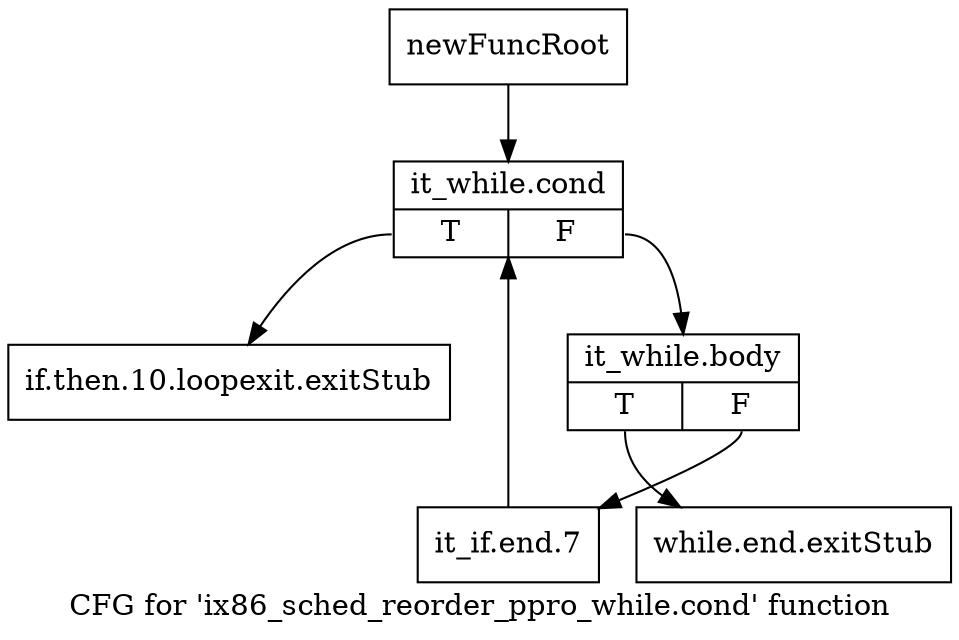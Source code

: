 digraph "CFG for 'ix86_sched_reorder_ppro_while.cond' function" {
	label="CFG for 'ix86_sched_reorder_ppro_while.cond' function";

	Node0xc6f7b10 [shape=record,label="{newFuncRoot}"];
	Node0xc6f7b10 -> Node0xc6f7c00;
	Node0xc6f7b60 [shape=record,label="{if.then.10.loopexit.exitStub}"];
	Node0xc6f7bb0 [shape=record,label="{while.end.exitStub}"];
	Node0xc6f7c00 [shape=record,label="{it_while.cond|{<s0>T|<s1>F}}"];
	Node0xc6f7c00:s0 -> Node0xc6f7b60;
	Node0xc6f7c00:s1 -> Node0xc6f7c50;
	Node0xc6f7c50 [shape=record,label="{it_while.body|{<s0>T|<s1>F}}"];
	Node0xc6f7c50:s0 -> Node0xc6f7bb0;
	Node0xc6f7c50:s1 -> Node0xc6f7ca0;
	Node0xc6f7ca0 [shape=record,label="{it_if.end.7}"];
	Node0xc6f7ca0 -> Node0xc6f7c00;
}
